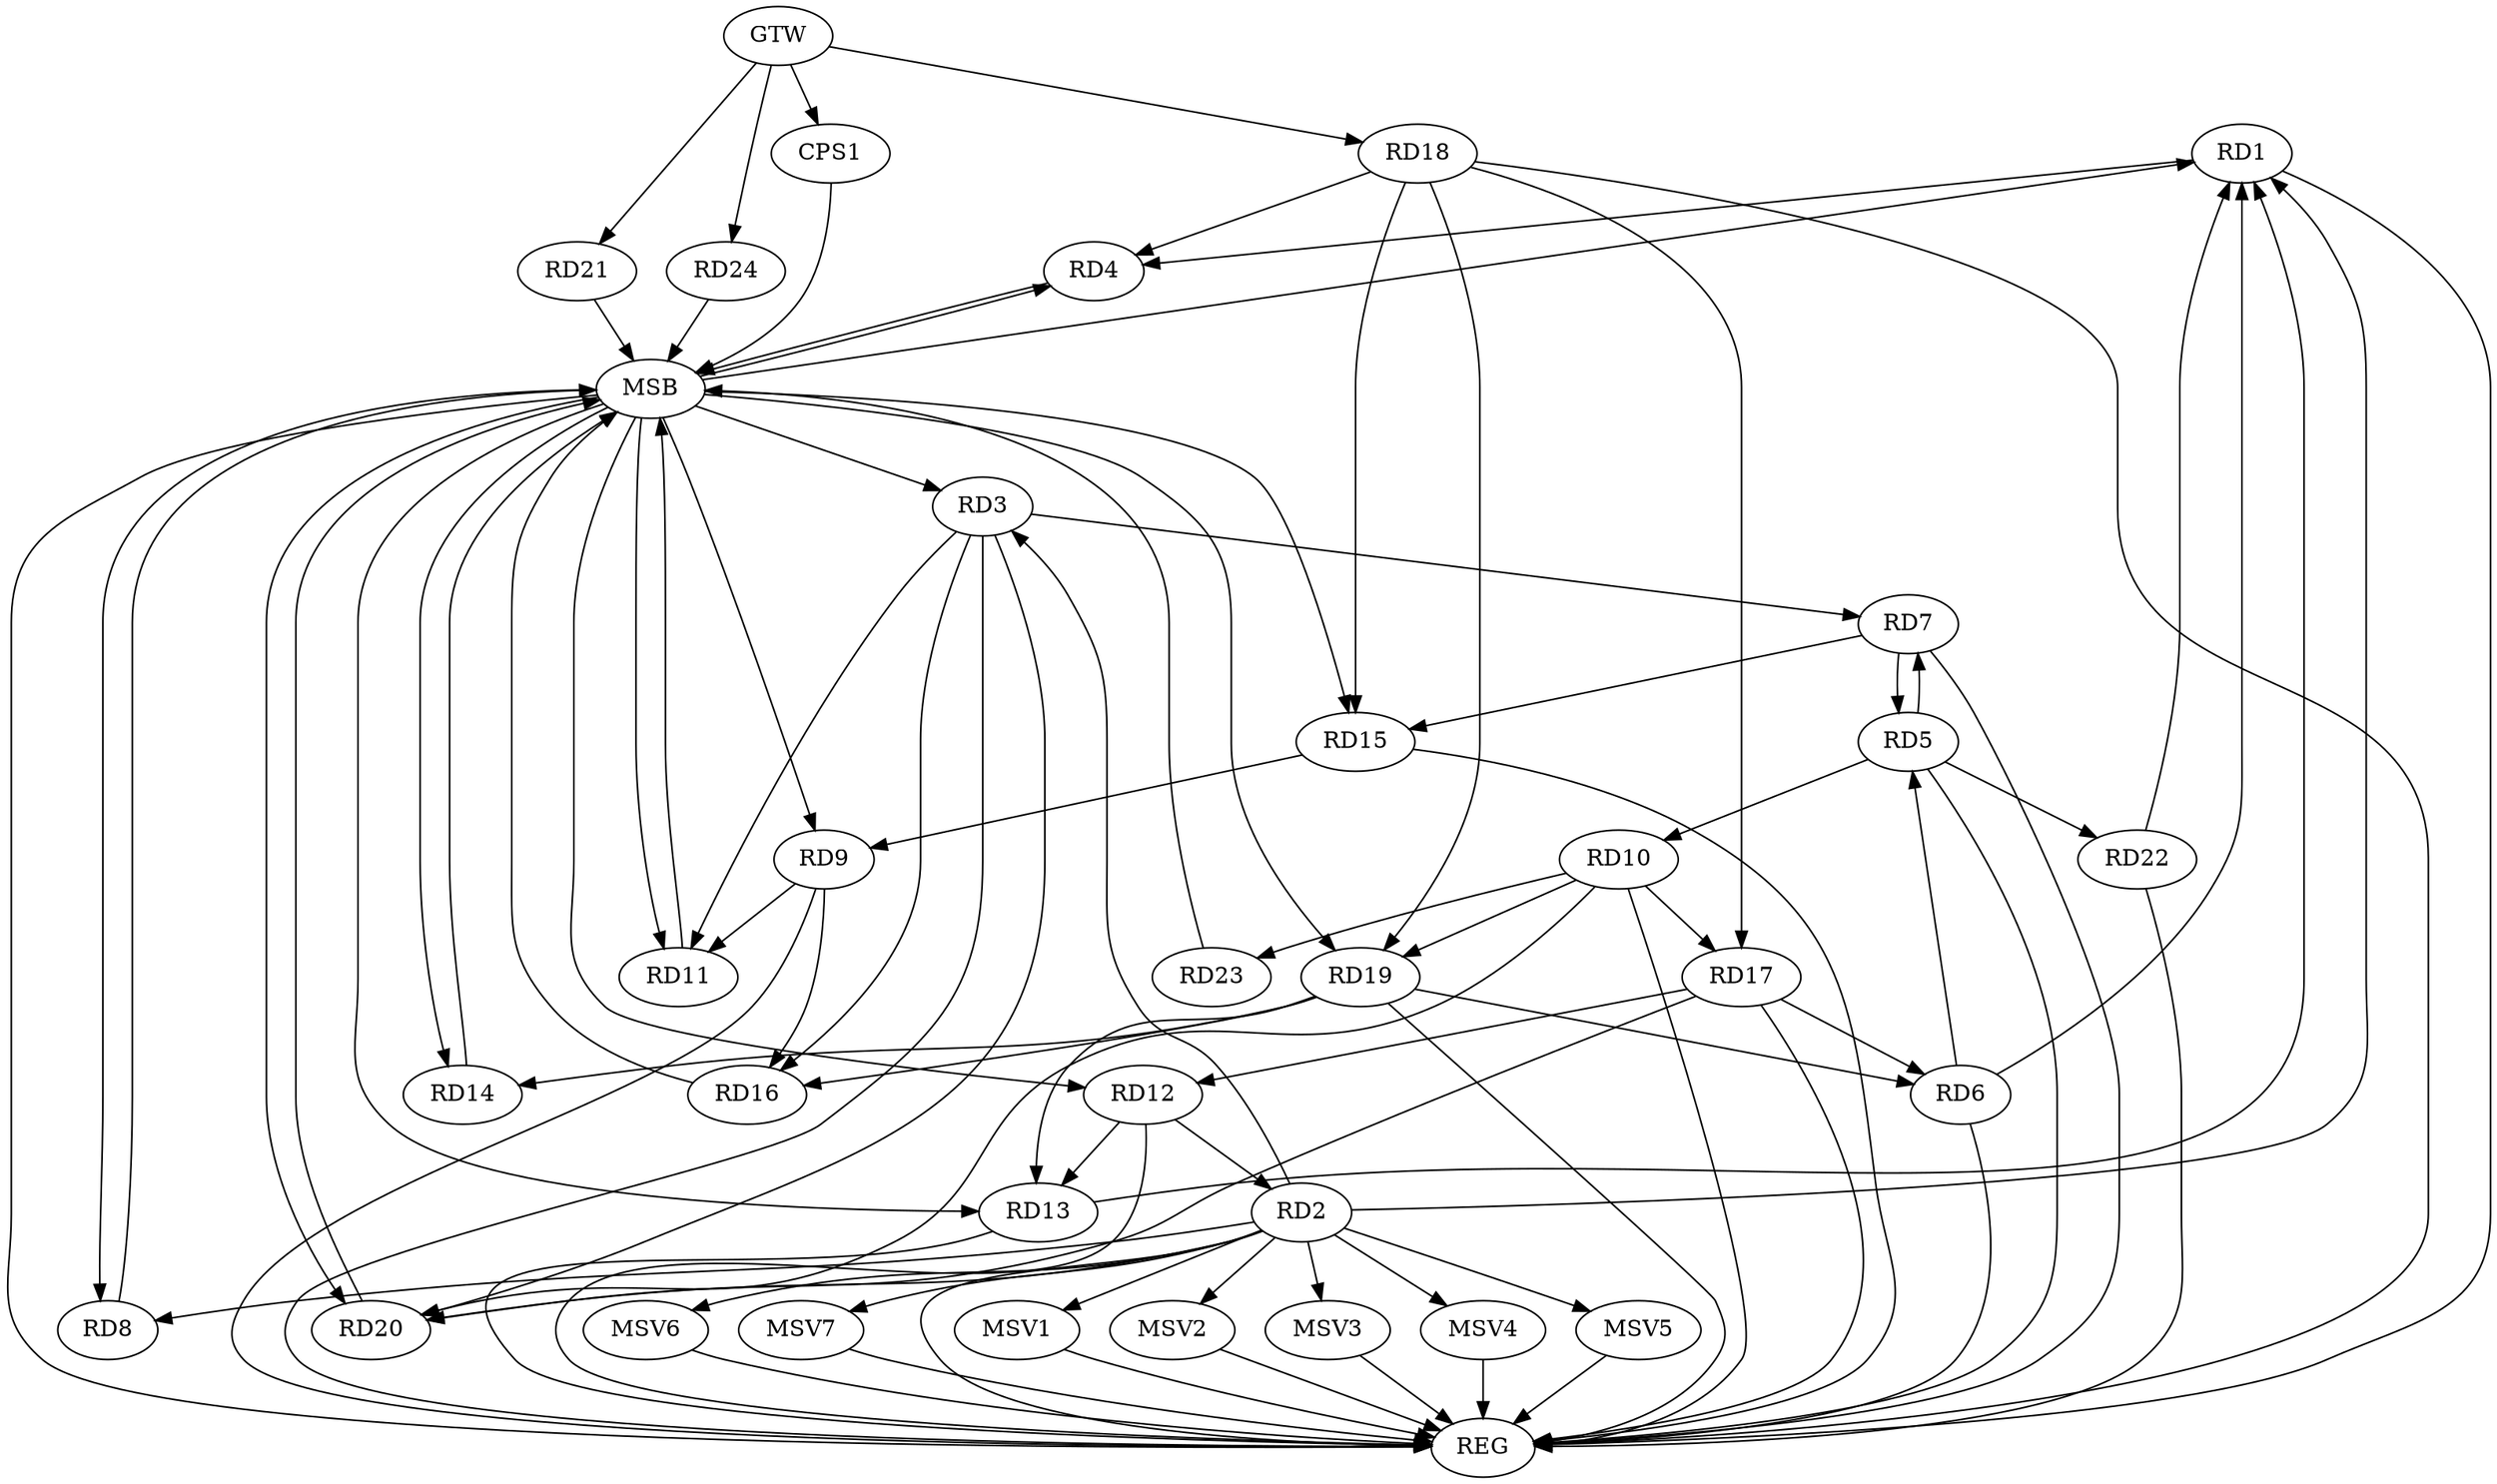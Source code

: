 strict digraph G {
  RD1 [ label="RD1" ];
  RD2 [ label="RD2" ];
  RD3 [ label="RD3" ];
  RD4 [ label="RD4" ];
  RD5 [ label="RD5" ];
  RD6 [ label="RD6" ];
  RD7 [ label="RD7" ];
  RD8 [ label="RD8" ];
  RD9 [ label="RD9" ];
  RD10 [ label="RD10" ];
  RD11 [ label="RD11" ];
  RD12 [ label="RD12" ];
  RD13 [ label="RD13" ];
  RD14 [ label="RD14" ];
  RD15 [ label="RD15" ];
  RD16 [ label="RD16" ];
  RD17 [ label="RD17" ];
  RD18 [ label="RD18" ];
  RD19 [ label="RD19" ];
  RD20 [ label="RD20" ];
  RD21 [ label="RD21" ];
  RD22 [ label="RD22" ];
  RD23 [ label="RD23" ];
  RD24 [ label="RD24" ];
  CPS1 [ label="CPS1" ];
  GTW [ label="GTW" ];
  REG [ label="REG" ];
  MSB [ label="MSB" ];
  MSV1 [ label="MSV1" ];
  MSV2 [ label="MSV2" ];
  MSV3 [ label="MSV3" ];
  MSV4 [ label="MSV4" ];
  MSV5 [ label="MSV5" ];
  MSV6 [ label="MSV6" ];
  MSV7 [ label="MSV7" ];
  RD2 -> RD1;
  RD1 -> RD4;
  RD6 -> RD1;
  RD13 -> RD1;
  RD22 -> RD1;
  RD2 -> RD3;
  RD2 -> RD8;
  RD12 -> RD2;
  RD2 -> RD20;
  RD3 -> RD7;
  RD3 -> RD11;
  RD3 -> RD16;
  RD3 -> RD20;
  RD18 -> RD4;
  RD6 -> RD5;
  RD5 -> RD7;
  RD7 -> RD5;
  RD5 -> RD10;
  RD5 -> RD22;
  RD17 -> RD6;
  RD19 -> RD6;
  RD7 -> RD15;
  RD9 -> RD11;
  RD15 -> RD9;
  RD9 -> RD16;
  RD10 -> RD17;
  RD10 -> RD19;
  RD10 -> RD20;
  RD10 -> RD23;
  RD12 -> RD13;
  RD17 -> RD12;
  RD19 -> RD13;
  RD19 -> RD14;
  RD18 -> RD15;
  RD19 -> RD16;
  RD18 -> RD17;
  RD17 -> RD20;
  RD18 -> RD19;
  GTW -> RD18;
  GTW -> RD21;
  GTW -> RD24;
  GTW -> CPS1;
  RD1 -> REG;
  RD2 -> REG;
  RD3 -> REG;
  RD5 -> REG;
  RD6 -> REG;
  RD7 -> REG;
  RD9 -> REG;
  RD10 -> REG;
  RD12 -> REG;
  RD13 -> REG;
  RD15 -> REG;
  RD17 -> REG;
  RD18 -> REG;
  RD19 -> REG;
  RD22 -> REG;
  RD4 -> MSB;
  MSB -> RD12;
  MSB -> RD20;
  MSB -> REG;
  RD8 -> MSB;
  MSB -> RD4;
  RD11 -> MSB;
  RD14 -> MSB;
  RD16 -> MSB;
  MSB -> RD11;
  MSB -> RD13;
  RD20 -> MSB;
  RD21 -> MSB;
  MSB -> RD8;
  RD23 -> MSB;
  MSB -> RD19;
  RD24 -> MSB;
  MSB -> RD1;
  MSB -> RD3;
  MSB -> RD9;
  CPS1 -> MSB;
  MSB -> RD14;
  MSB -> RD15;
  RD2 -> MSV1;
  MSV1 -> REG;
  RD2 -> MSV2;
  MSV2 -> REG;
  RD2 -> MSV3;
  RD2 -> MSV4;
  MSV3 -> REG;
  MSV4 -> REG;
  RD2 -> MSV5;
  MSV5 -> REG;
  RD2 -> MSV6;
  MSV6 -> REG;
  RD2 -> MSV7;
  MSV7 -> REG;
}
